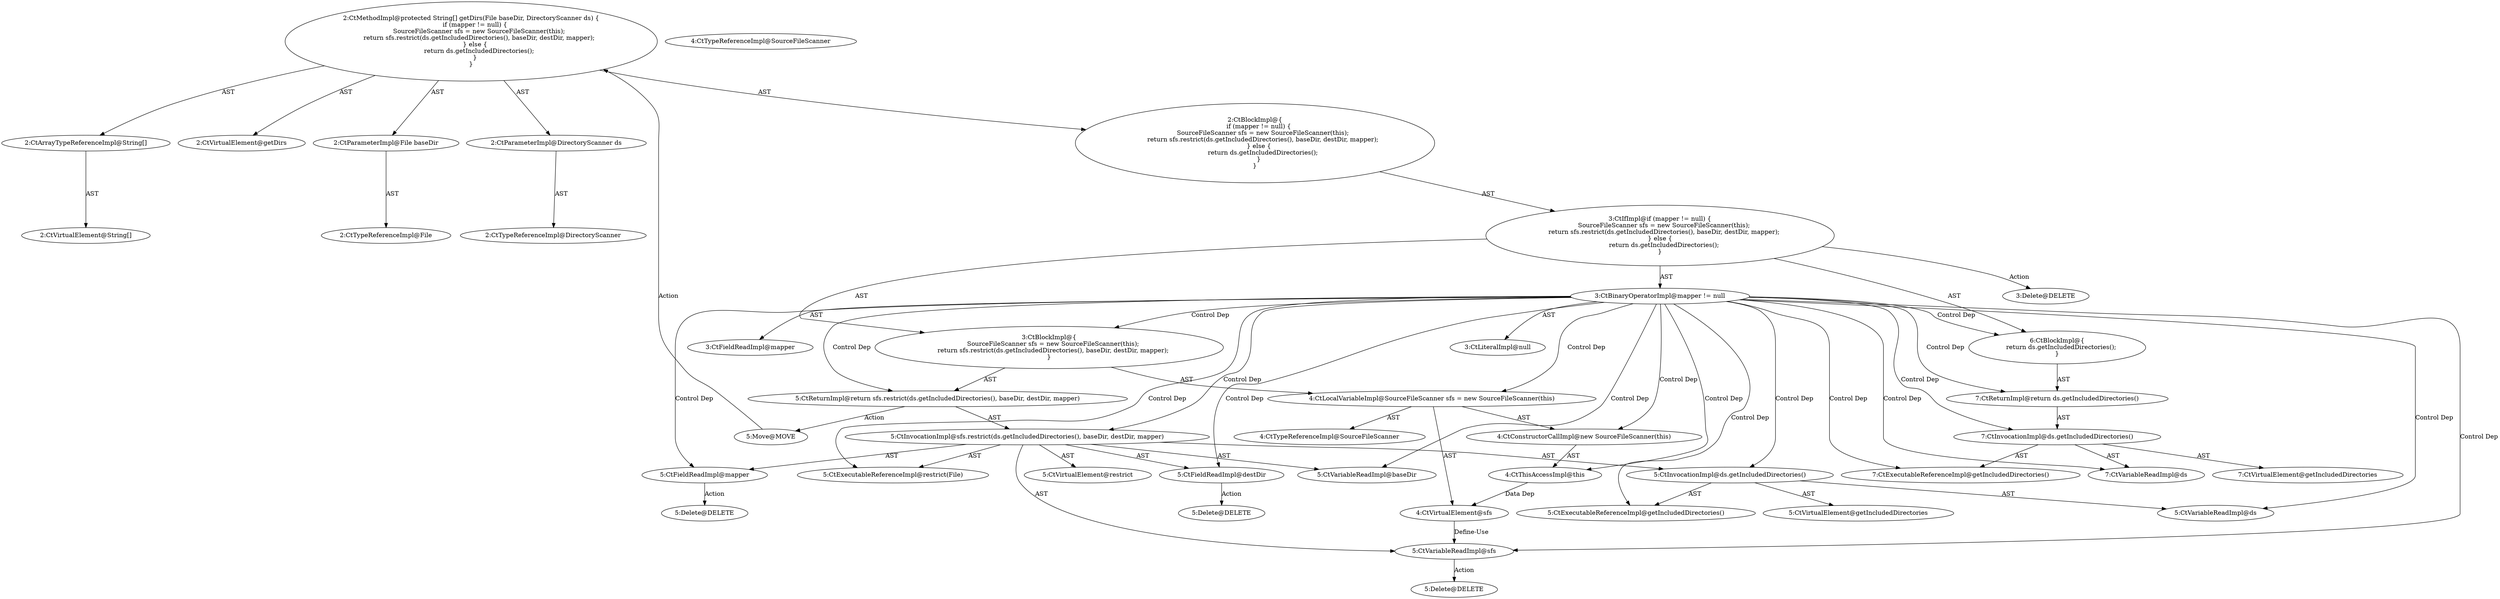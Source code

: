 digraph "getDirs#?,File,DirectoryScanner" {
0 [label="2:CtVirtualElement@String[]" shape=ellipse]
1 [label="2:CtArrayTypeReferenceImpl@String[]" shape=ellipse]
2 [label="2:CtVirtualElement@getDirs" shape=ellipse]
3 [label="2:CtParameterImpl@File baseDir" shape=ellipse]
4 [label="2:CtTypeReferenceImpl@File" shape=ellipse]
5 [label="2:CtParameterImpl@DirectoryScanner ds" shape=ellipse]
6 [label="2:CtTypeReferenceImpl@DirectoryScanner" shape=ellipse]
7 [label="3:CtFieldReadImpl@mapper" shape=ellipse]
8 [label="3:CtLiteralImpl@null" shape=ellipse]
9 [label="3:CtBinaryOperatorImpl@mapper != null" shape=ellipse]
10 [label="4:CtTypeReferenceImpl@SourceFileScanner" shape=ellipse]
11 [label="4:CtTypeReferenceImpl@SourceFileScanner" shape=ellipse]
12 [label="4:CtThisAccessImpl@this" shape=ellipse]
13 [label="4:CtConstructorCallImpl@new SourceFileScanner(this)" shape=ellipse]
14 [label="4:CtVirtualElement@sfs" shape=ellipse]
15 [label="4:CtLocalVariableImpl@SourceFileScanner sfs = new SourceFileScanner(this)" shape=ellipse]
16 [label="5:CtExecutableReferenceImpl@restrict(File)" shape=ellipse]
17 [label="5:CtVirtualElement@restrict" shape=ellipse]
18 [label="5:CtVariableReadImpl@sfs" shape=ellipse]
19 [label="5:CtExecutableReferenceImpl@getIncludedDirectories()" shape=ellipse]
20 [label="5:CtVirtualElement@getIncludedDirectories" shape=ellipse]
21 [label="5:CtVariableReadImpl@ds" shape=ellipse]
22 [label="5:CtInvocationImpl@ds.getIncludedDirectories()" shape=ellipse]
23 [label="5:CtVariableReadImpl@baseDir" shape=ellipse]
24 [label="5:CtFieldReadImpl@destDir" shape=ellipse]
25 [label="5:CtFieldReadImpl@mapper" shape=ellipse]
26 [label="5:CtInvocationImpl@sfs.restrict(ds.getIncludedDirectories(), baseDir, destDir, mapper)" shape=ellipse]
27 [label="5:CtReturnImpl@return sfs.restrict(ds.getIncludedDirectories(), baseDir, destDir, mapper)" shape=ellipse]
28 [label="3:CtBlockImpl@\{
    SourceFileScanner sfs = new SourceFileScanner(this);
    return sfs.restrict(ds.getIncludedDirectories(), baseDir, destDir, mapper);
\}" shape=ellipse]
29 [label="7:CtExecutableReferenceImpl@getIncludedDirectories()" shape=ellipse]
30 [label="7:CtVirtualElement@getIncludedDirectories" shape=ellipse]
31 [label="7:CtVariableReadImpl@ds" shape=ellipse]
32 [label="7:CtInvocationImpl@ds.getIncludedDirectories()" shape=ellipse]
33 [label="7:CtReturnImpl@return ds.getIncludedDirectories()" shape=ellipse]
34 [label="6:CtBlockImpl@\{
    return ds.getIncludedDirectories();
\}" shape=ellipse]
35 [label="3:CtIfImpl@if (mapper != null) \{
    SourceFileScanner sfs = new SourceFileScanner(this);
    return sfs.restrict(ds.getIncludedDirectories(), baseDir, destDir, mapper);
\} else \{
    return ds.getIncludedDirectories();
\}" shape=ellipse]
36 [label="2:CtBlockImpl@\{
    if (mapper != null) \{
        SourceFileScanner sfs = new SourceFileScanner(this);
        return sfs.restrict(ds.getIncludedDirectories(), baseDir, destDir, mapper);
    \} else \{
        return ds.getIncludedDirectories();
    \}
\}" shape=ellipse]
37 [label="2:CtMethodImpl@protected String[] getDirs(File baseDir, DirectoryScanner ds) \{
    if (mapper != null) \{
        SourceFileScanner sfs = new SourceFileScanner(this);
        return sfs.restrict(ds.getIncludedDirectories(), baseDir, destDir, mapper);
    \} else \{
        return ds.getIncludedDirectories();
    \}
\}" shape=ellipse]
38 [label="5:Delete@DELETE" shape=ellipse]
39 [label="5:Delete@DELETE" shape=ellipse]
40 [label="5:Delete@DELETE" shape=ellipse]
41 [label="3:Delete@DELETE" shape=ellipse]
42 [label="5:Move@MOVE" shape=ellipse]
1 -> 0 [label="AST"];
3 -> 4 [label="AST"];
5 -> 6 [label="AST"];
9 -> 7 [label="AST"];
9 -> 8 [label="AST"];
9 -> 28 [label="Control Dep"];
9 -> 15 [label="Control Dep"];
9 -> 13 [label="Control Dep"];
9 -> 12 [label="Control Dep"];
9 -> 27 [label="Control Dep"];
9 -> 26 [label="Control Dep"];
9 -> 16 [label="Control Dep"];
9 -> 18 [label="Control Dep"];
9 -> 22 [label="Control Dep"];
9 -> 19 [label="Control Dep"];
9 -> 21 [label="Control Dep"];
9 -> 23 [label="Control Dep"];
9 -> 24 [label="Control Dep"];
9 -> 25 [label="Control Dep"];
9 -> 34 [label="Control Dep"];
9 -> 33 [label="Control Dep"];
9 -> 32 [label="Control Dep"];
9 -> 29 [label="Control Dep"];
9 -> 31 [label="Control Dep"];
12 -> 14 [label="Data Dep"];
13 -> 12 [label="AST"];
14 -> 18 [label="Define-Use"];
15 -> 14 [label="AST"];
15 -> 10 [label="AST"];
15 -> 13 [label="AST"];
18 -> 38 [label="Action"];
22 -> 20 [label="AST"];
22 -> 21 [label="AST"];
22 -> 19 [label="AST"];
24 -> 39 [label="Action"];
25 -> 40 [label="Action"];
26 -> 17 [label="AST"];
26 -> 18 [label="AST"];
26 -> 16 [label="AST"];
26 -> 22 [label="AST"];
26 -> 23 [label="AST"];
26 -> 24 [label="AST"];
26 -> 25 [label="AST"];
27 -> 26 [label="AST"];
27 -> 42 [label="Action"];
28 -> 15 [label="AST"];
28 -> 27 [label="AST"];
32 -> 30 [label="AST"];
32 -> 31 [label="AST"];
32 -> 29 [label="AST"];
33 -> 32 [label="AST"];
34 -> 33 [label="AST"];
35 -> 9 [label="AST"];
35 -> 28 [label="AST"];
35 -> 34 [label="AST"];
35 -> 41 [label="Action"];
36 -> 35 [label="AST"];
37 -> 2 [label="AST"];
37 -> 1 [label="AST"];
37 -> 3 [label="AST"];
37 -> 5 [label="AST"];
37 -> 36 [label="AST"];
42 -> 37 [label="Action"];
}